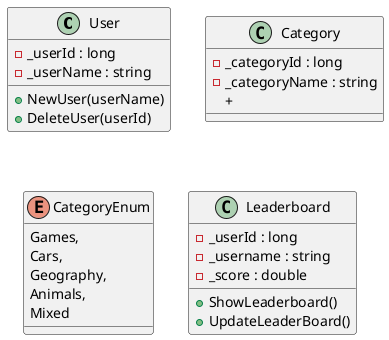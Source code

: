 @startuml
class User{
    - _userId : long
    - _userName : string
    +NewUser(userName)
    +DeleteUser(userId)
}

class Category{
- _categoryId : long
- _categoryName : string
+
}

enum CategoryEnum{
    Games,
    Cars,
    Geography,
    Animals,
    Mixed
}

class Leaderboard{
- _userId : long
- _username : string
-_score : double
+ ShowLeaderboard()
+ UpdateLeaderBoard()
}


@enduml